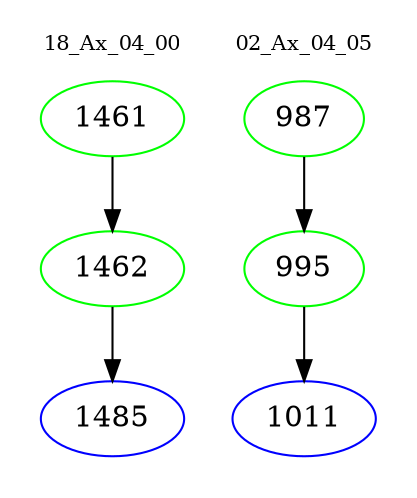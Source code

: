 digraph{
subgraph cluster_0 {
color = white
label = "18_Ax_04_00";
fontsize=10;
T0_1461 [label="1461", color="green"]
T0_1461 -> T0_1462 [color="black"]
T0_1462 [label="1462", color="green"]
T0_1462 -> T0_1485 [color="black"]
T0_1485 [label="1485", color="blue"]
}
subgraph cluster_1 {
color = white
label = "02_Ax_04_05";
fontsize=10;
T1_987 [label="987", color="green"]
T1_987 -> T1_995 [color="black"]
T1_995 [label="995", color="green"]
T1_995 -> T1_1011 [color="black"]
T1_1011 [label="1011", color="blue"]
}
}
